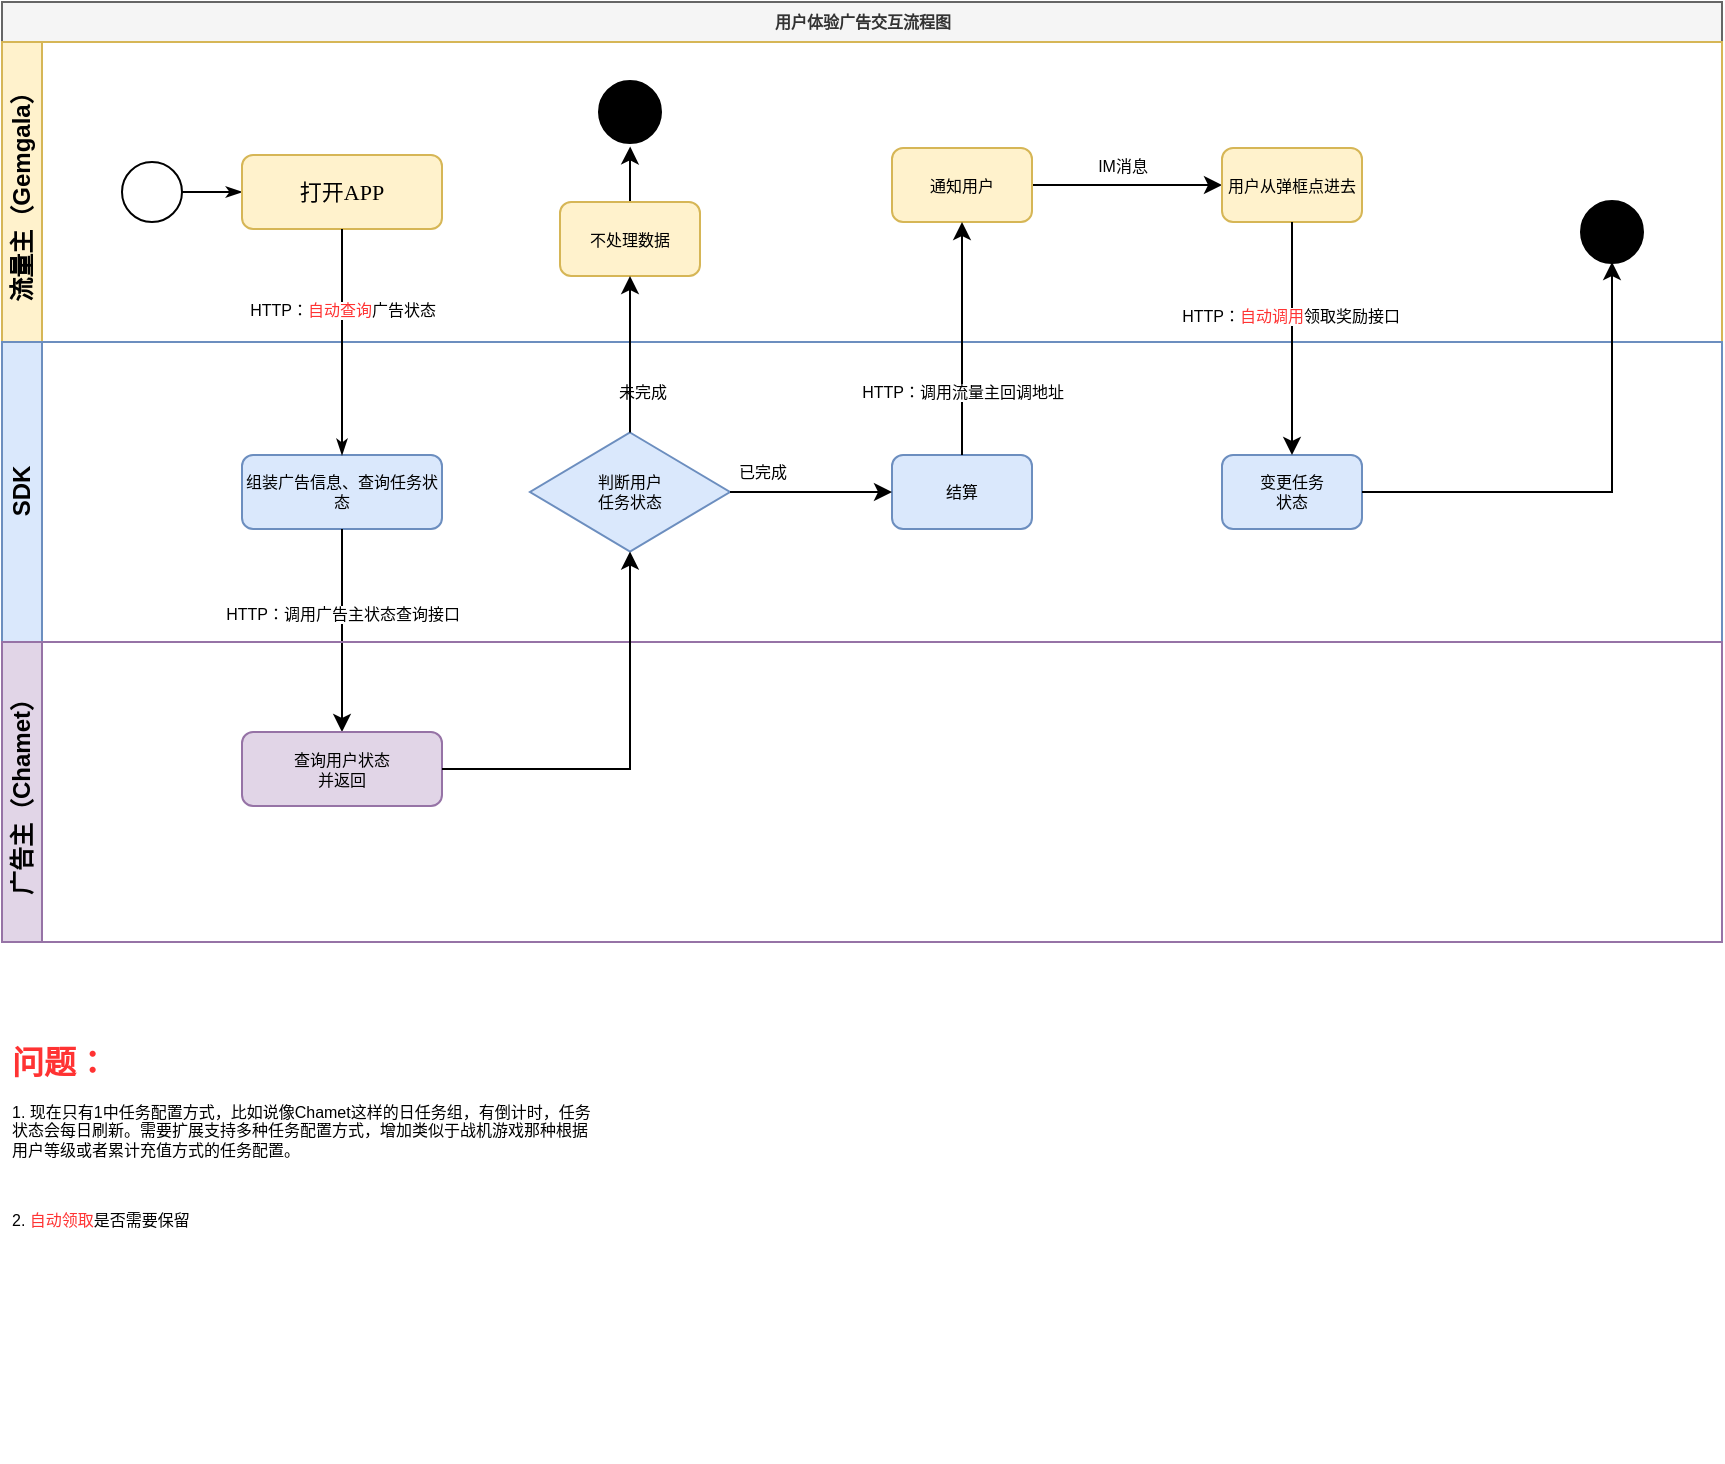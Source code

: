 <mxfile version="20.4.1" type="github">
  <diagram name="Page-1" id="c7488fd3-1785-93aa-aadb-54a6760d102a">
    <mxGraphModel dx="1289" dy="781" grid="1" gridSize="10" guides="1" tooltips="1" connect="1" arrows="1" fold="1" page="1" pageScale="1" pageWidth="1100" pageHeight="850" background="none" math="0" shadow="0">
      <root>
        <mxCell id="0" />
        <mxCell id="1" parent="0" />
        <mxCell id="2b4e8129b02d487f-1" value="用户体验广告交互流程图" style="swimlane;html=1;childLayout=stackLayout;horizontal=1;startSize=20;horizontalStack=0;rounded=0;shadow=0;labelBackgroundColor=none;strokeWidth=1;fontFamily=Verdana;fontSize=8;align=center;fillColor=#f5f5f5;fontColor=#333333;strokeColor=#666666;" parent="1" vertex="1">
          <mxGeometry x="120" y="60" width="860" height="470" as="geometry" />
        </mxCell>
        <mxCell id="2b4e8129b02d487f-2" value="流量主（Gemgala）" style="swimlane;html=1;startSize=20;horizontal=0;fillColor=#fff2cc;strokeColor=#d6b656;" parent="2b4e8129b02d487f-1" vertex="1">
          <mxGeometry y="20" width="860" height="150" as="geometry" />
        </mxCell>
        <mxCell id="2b4e8129b02d487f-18" style="edgeStyle=orthogonalEdgeStyle;rounded=0;html=1;labelBackgroundColor=none;startArrow=none;startFill=0;startSize=5;endArrow=classicThin;endFill=1;endSize=5;jettySize=auto;orthogonalLoop=1;strokeWidth=1;fontFamily=Verdana;fontSize=8" parent="2b4e8129b02d487f-2" source="2b4e8129b02d487f-5" target="2b4e8129b02d487f-6" edge="1">
          <mxGeometry relative="1" as="geometry" />
        </mxCell>
        <mxCell id="2b4e8129b02d487f-5" value="" style="ellipse;whiteSpace=wrap;html=1;rounded=0;shadow=0;labelBackgroundColor=none;strokeWidth=1;fontFamily=Verdana;fontSize=8;align=center;" parent="2b4e8129b02d487f-2" vertex="1">
          <mxGeometry x="60" y="60" width="30" height="30" as="geometry" />
        </mxCell>
        <mxCell id="2b4e8129b02d487f-6" value="&lt;font style=&quot;font-size: 11px;&quot;&gt;打开APP&lt;/font&gt;" style="rounded=1;whiteSpace=wrap;html=1;shadow=0;labelBackgroundColor=none;strokeWidth=1;fontFamily=Verdana;fontSize=8;align=center;fillColor=#fff2cc;strokeColor=#d6b656;" parent="2b4e8129b02d487f-2" vertex="1">
          <mxGeometry x="120" y="56.5" width="100" height="37" as="geometry" />
        </mxCell>
        <mxCell id="_rvxxKRfaDbZ1rV0Di5T-24" style="edgeStyle=orthogonalEdgeStyle;rounded=0;orthogonalLoop=1;jettySize=auto;html=1;exitX=1;exitY=0.5;exitDx=0;exitDy=0;fontSize=8;" parent="2b4e8129b02d487f-2" source="2b4e8129b02d487f-9" target="_rvxxKRfaDbZ1rV0Di5T-23" edge="1">
          <mxGeometry relative="1" as="geometry" />
        </mxCell>
        <mxCell id="2b4e8129b02d487f-9" value="通知用户" style="rounded=1;whiteSpace=wrap;html=1;shadow=0;labelBackgroundColor=none;strokeWidth=1;fontFamily=Verdana;fontSize=8;align=center;fillColor=#fff2cc;strokeColor=#d6b656;" parent="2b4e8129b02d487f-2" vertex="1">
          <mxGeometry x="445" y="53.0" width="70" height="37" as="geometry" />
        </mxCell>
        <mxCell id="_rvxxKRfaDbZ1rV0Di5T-17" value="" style="ellipse;whiteSpace=wrap;html=1;rounded=0;shadow=0;labelBackgroundColor=none;strokeWidth=2;fontFamily=Verdana;fontSize=8;align=center;fillColor=#000000;" parent="2b4e8129b02d487f-2" vertex="1">
          <mxGeometry x="299" y="20" width="30" height="30" as="geometry" />
        </mxCell>
        <mxCell id="_rvxxKRfaDbZ1rV0Di5T-19" style="edgeStyle=orthogonalEdgeStyle;rounded=0;orthogonalLoop=1;jettySize=auto;html=1;entryX=0.503;entryY=1.073;entryDx=0;entryDy=0;entryPerimeter=0;fontSize=8;" parent="2b4e8129b02d487f-2" source="_rvxxKRfaDbZ1rV0Di5T-18" target="_rvxxKRfaDbZ1rV0Di5T-17" edge="1">
          <mxGeometry relative="1" as="geometry" />
        </mxCell>
        <mxCell id="_rvxxKRfaDbZ1rV0Di5T-18" value="不处理数据" style="rounded=1;whiteSpace=wrap;html=1;shadow=0;labelBackgroundColor=none;strokeWidth=1;fontFamily=Verdana;fontSize=8;align=center;fillColor=#fff2cc;strokeColor=#d6b656;" parent="2b4e8129b02d487f-2" vertex="1">
          <mxGeometry x="279" y="80.0" width="70" height="37" as="geometry" />
        </mxCell>
        <mxCell id="_rvxxKRfaDbZ1rV0Di5T-23" value="用户从弹框点进去" style="rounded=1;whiteSpace=wrap;html=1;shadow=0;labelBackgroundColor=none;strokeWidth=1;fontFamily=Verdana;fontSize=8;align=center;fillColor=#fff2cc;strokeColor=#d6b656;" parent="2b4e8129b02d487f-2" vertex="1">
          <mxGeometry x="610" y="53" width="70" height="37" as="geometry" />
        </mxCell>
        <mxCell id="_rvxxKRfaDbZ1rV0Di5T-25" value="IM消息" style="text;html=1;align=center;verticalAlign=middle;resizable=0;points=[];autosize=1;strokeColor=none;fillColor=none;fontSize=8;" parent="2b4e8129b02d487f-2" vertex="1">
          <mxGeometry x="530" y="46.5" width="60" height="30" as="geometry" />
        </mxCell>
        <mxCell id="9M2x1RLsv_Iyux-qlZZT-4" value="" style="ellipse;whiteSpace=wrap;html=1;rounded=0;shadow=0;labelBackgroundColor=none;strokeWidth=2;fontFamily=Verdana;fontSize=8;align=center;fillColor=#000000;" vertex="1" parent="2b4e8129b02d487f-2">
          <mxGeometry x="790" y="80" width="30" height="30" as="geometry" />
        </mxCell>
        <mxCell id="2b4e8129b02d487f-3" value="SDK" style="swimlane;html=1;startSize=20;horizontal=0;fillColor=#dae8fc;strokeColor=#6c8ebf;" parent="2b4e8129b02d487f-1" vertex="1">
          <mxGeometry y="170" width="860" height="150" as="geometry" />
        </mxCell>
        <mxCell id="2b4e8129b02d487f-12" value="组装广告信息、查询任务状态" style="rounded=1;whiteSpace=wrap;html=1;shadow=0;labelBackgroundColor=none;strokeWidth=1;fontFamily=Verdana;fontSize=8;align=center;fillColor=#dae8fc;strokeColor=#6c8ebf;" parent="2b4e8129b02d487f-3" vertex="1">
          <mxGeometry x="120" y="56.5" width="100" height="37" as="geometry" />
        </mxCell>
        <mxCell id="_rvxxKRfaDbZ1rV0Di5T-11" value="判断用户&lt;br&gt;任务状态" style="strokeWidth=1;html=1;shape=mxgraph.flowchart.decision;whiteSpace=wrap;rounded=1;shadow=0;labelBackgroundColor=none;fontFamily=Verdana;fontSize=8;align=center;fillColor=#dae8fc;strokeColor=#6c8ebf;" parent="2b4e8129b02d487f-3" vertex="1">
          <mxGeometry x="264" y="45.25" width="100" height="59.5" as="geometry" />
        </mxCell>
        <mxCell id="_rvxxKRfaDbZ1rV0Di5T-10" value="未完成" style="text;html=1;align=center;verticalAlign=middle;resizable=0;points=[];autosize=1;strokeColor=none;fillColor=none;fontSize=8;" parent="2b4e8129b02d487f-3" vertex="1">
          <mxGeometry x="290" y="10" width="60" height="30" as="geometry" />
        </mxCell>
        <mxCell id="_rvxxKRfaDbZ1rV0Di5T-21" value="已完成" style="text;html=1;align=center;verticalAlign=middle;resizable=0;points=[];autosize=1;strokeColor=none;fillColor=none;fontSize=8;" parent="2b4e8129b02d487f-3" vertex="1">
          <mxGeometry x="350" y="50" width="60" height="30" as="geometry" />
        </mxCell>
        <mxCell id="_rvxxKRfaDbZ1rV0Di5T-26" value="结算" style="rounded=1;whiteSpace=wrap;html=1;shadow=0;labelBackgroundColor=none;strokeWidth=1;fontFamily=Verdana;fontSize=8;align=center;fillColor=#dae8fc;strokeColor=#6c8ebf;" parent="2b4e8129b02d487f-3" vertex="1">
          <mxGeometry x="445" y="56.5" width="70" height="37" as="geometry" />
        </mxCell>
        <mxCell id="_rvxxKRfaDbZ1rV0Di5T-20" style="edgeStyle=orthogonalEdgeStyle;rounded=0;orthogonalLoop=1;jettySize=auto;html=1;exitX=1;exitY=0.5;exitDx=0;exitDy=0;exitPerimeter=0;entryX=0;entryY=0.5;entryDx=0;entryDy=0;fontSize=8;" parent="2b4e8129b02d487f-3" source="_rvxxKRfaDbZ1rV0Di5T-11" target="_rvxxKRfaDbZ1rV0Di5T-26" edge="1">
          <mxGeometry relative="1" as="geometry" />
        </mxCell>
        <mxCell id="9M2x1RLsv_Iyux-qlZZT-1" value="变更任务&lt;br&gt;状态" style="rounded=1;whiteSpace=wrap;html=1;shadow=0;labelBackgroundColor=none;strokeWidth=1;fontFamily=Verdana;fontSize=8;align=center;fillColor=#dae8fc;strokeColor=#6c8ebf;" vertex="1" parent="2b4e8129b02d487f-3">
          <mxGeometry x="610" y="56.5" width="70" height="37" as="geometry" />
        </mxCell>
        <mxCell id="2b4e8129b02d487f-24" style="edgeStyle=orthogonalEdgeStyle;rounded=0;html=1;labelBackgroundColor=none;startArrow=none;startFill=0;startSize=5;endArrow=classicThin;endFill=1;endSize=5;jettySize=auto;orthogonalLoop=1;strokeWidth=1;fontFamily=Verdana;fontSize=8" parent="2b4e8129b02d487f-1" source="2b4e8129b02d487f-6" target="2b4e8129b02d487f-12" edge="1">
          <mxGeometry relative="1" as="geometry">
            <Array as="points">
              <mxPoint x="170" y="190" />
              <mxPoint x="170" y="190" />
            </Array>
          </mxGeometry>
        </mxCell>
        <mxCell id="_rvxxKRfaDbZ1rV0Di5T-3" value="HTTP：&lt;font color=&quot;#ff3333&quot;&gt;自动查询&lt;/font&gt;广告状态" style="edgeLabel;html=1;align=center;verticalAlign=middle;resizable=0;points=[];fontSize=8;" parent="2b4e8129b02d487f-24" vertex="1" connectable="0">
          <mxGeometry x="-0.286" relative="1" as="geometry">
            <mxPoint as="offset" />
          </mxGeometry>
        </mxCell>
        <mxCell id="_rvxxKRfaDbZ1rV0Di5T-9" style="edgeStyle=orthogonalEdgeStyle;rounded=0;orthogonalLoop=1;jettySize=auto;html=1;exitX=0.5;exitY=0;exitDx=0;exitDy=0;exitPerimeter=0;fontSize=8;" parent="2b4e8129b02d487f-1" source="_rvxxKRfaDbZ1rV0Di5T-11" target="_rvxxKRfaDbZ1rV0Di5T-18" edge="1">
          <mxGeometry relative="1" as="geometry">
            <mxPoint x="220" y="410.25" as="sourcePoint" />
            <mxPoint x="314" y="140" as="targetPoint" />
          </mxGeometry>
        </mxCell>
        <mxCell id="_rvxxKRfaDbZ1rV0Di5T-14" style="edgeStyle=orthogonalEdgeStyle;rounded=0;orthogonalLoop=1;jettySize=auto;html=1;fontSize=8;" parent="2b4e8129b02d487f-1" source="2b4e8129b02d487f-12" target="_rvxxKRfaDbZ1rV0Di5T-4" edge="1">
          <mxGeometry relative="1" as="geometry" />
        </mxCell>
        <mxCell id="_rvxxKRfaDbZ1rV0Di5T-15" value="HTTP：调用广告主状态查询接口" style="edgeLabel;html=1;align=center;verticalAlign=middle;resizable=0;points=[];fontSize=8;" parent="_rvxxKRfaDbZ1rV0Di5T-14" vertex="1" connectable="0">
          <mxGeometry x="-0.16" relative="1" as="geometry">
            <mxPoint as="offset" />
          </mxGeometry>
        </mxCell>
        <mxCell id="2b4e8129b02d487f-4" value="广告主（Chamet）" style="swimlane;html=1;startSize=20;horizontal=0;fillColor=#e1d5e7;strokeColor=#9673a6;" parent="2b4e8129b02d487f-1" vertex="1">
          <mxGeometry y="320" width="860" height="150" as="geometry" />
        </mxCell>
        <mxCell id="_rvxxKRfaDbZ1rV0Di5T-4" value="查询用户状态&lt;br&gt;并返回" style="rounded=1;whiteSpace=wrap;html=1;shadow=0;labelBackgroundColor=none;strokeWidth=1;fontFamily=Verdana;fontSize=8;align=center;fillColor=#e1d5e7;strokeColor=#9673a6;" parent="2b4e8129b02d487f-4" vertex="1">
          <mxGeometry x="120" y="45" width="100" height="37" as="geometry" />
        </mxCell>
        <mxCell id="_rvxxKRfaDbZ1rV0Di5T-16" style="edgeStyle=orthogonalEdgeStyle;rounded=0;orthogonalLoop=1;jettySize=auto;html=1;entryX=0.5;entryY=1;entryDx=0;entryDy=0;entryPerimeter=0;fontSize=8;" parent="2b4e8129b02d487f-1" source="_rvxxKRfaDbZ1rV0Di5T-4" target="_rvxxKRfaDbZ1rV0Di5T-11" edge="1">
          <mxGeometry relative="1" as="geometry" />
        </mxCell>
        <mxCell id="_rvxxKRfaDbZ1rV0Di5T-27" style="edgeStyle=orthogonalEdgeStyle;rounded=0;orthogonalLoop=1;jettySize=auto;html=1;exitX=0.5;exitY=0;exitDx=0;exitDy=0;fontSize=8;" parent="2b4e8129b02d487f-1" source="_rvxxKRfaDbZ1rV0Di5T-26" target="2b4e8129b02d487f-9" edge="1">
          <mxGeometry relative="1" as="geometry" />
        </mxCell>
        <mxCell id="9M2x1RLsv_Iyux-qlZZT-7" value="HTTP：调用流量主回调地址" style="edgeLabel;html=1;align=center;verticalAlign=middle;resizable=0;points=[];fontSize=8;fontColor=#000000;" vertex="1" connectable="0" parent="_rvxxKRfaDbZ1rV0Di5T-27">
          <mxGeometry x="-0.289" y="-1" relative="1" as="geometry">
            <mxPoint x="-1" y="10" as="offset" />
          </mxGeometry>
        </mxCell>
        <mxCell id="9M2x1RLsv_Iyux-qlZZT-2" style="edgeStyle=orthogonalEdgeStyle;rounded=0;orthogonalLoop=1;jettySize=auto;html=1;exitX=0.5;exitY=1;exitDx=0;exitDy=0;fontSize=8;" edge="1" parent="2b4e8129b02d487f-1" source="_rvxxKRfaDbZ1rV0Di5T-23" target="9M2x1RLsv_Iyux-qlZZT-1">
          <mxGeometry relative="1" as="geometry" />
        </mxCell>
        <mxCell id="9M2x1RLsv_Iyux-qlZZT-3" value="HTTP：&lt;font color=&quot;#ff3333&quot;&gt;自动调用&lt;/font&gt;领取奖励接口" style="edgeLabel;html=1;align=center;verticalAlign=middle;resizable=0;points=[];fontSize=8;" vertex="1" connectable="0" parent="9M2x1RLsv_Iyux-qlZZT-2">
          <mxGeometry x="-0.193" y="-1" relative="1" as="geometry">
            <mxPoint as="offset" />
          </mxGeometry>
        </mxCell>
        <mxCell id="9M2x1RLsv_Iyux-qlZZT-5" style="edgeStyle=orthogonalEdgeStyle;rounded=0;orthogonalLoop=1;jettySize=auto;html=1;exitX=1;exitY=0.5;exitDx=0;exitDy=0;fontSize=8;fontColor=#FF3333;" edge="1" parent="2b4e8129b02d487f-1" source="9M2x1RLsv_Iyux-qlZZT-1" target="9M2x1RLsv_Iyux-qlZZT-4">
          <mxGeometry relative="1" as="geometry" />
        </mxCell>
        <mxCell id="9M2x1RLsv_Iyux-qlZZT-6" value="&lt;h1&gt;问题：&lt;/h1&gt;&lt;p&gt;&lt;font color=&quot;#000000&quot;&gt;1. 现在只有1中任务配置方式，比如说像Chamet这样的日任务组，有倒计时，任务状态会每日刷新。需要扩展支持多种任务配置方式，增加类似于战机游戏那种根据用户等级或者累计充值方式的任务配置。&lt;/font&gt;&lt;/p&gt;&lt;p&gt;&lt;font color=&quot;#000000&quot;&gt;&lt;br&gt;&lt;/font&gt;&lt;/p&gt;&lt;p&gt;&lt;font color=&quot;#000000&quot;&gt;2. &lt;/font&gt;自动领取&lt;font color=&quot;#000000&quot;&gt;是否需要保留&lt;/font&gt;&lt;/p&gt;" style="text;html=1;strokeColor=none;fillColor=none;spacing=5;spacingTop=-20;whiteSpace=wrap;overflow=hidden;rounded=0;fontSize=8;fontColor=#FF3333;" vertex="1" parent="1">
          <mxGeometry x="120" y="580" width="300" height="210" as="geometry" />
        </mxCell>
      </root>
    </mxGraphModel>
  </diagram>
</mxfile>
